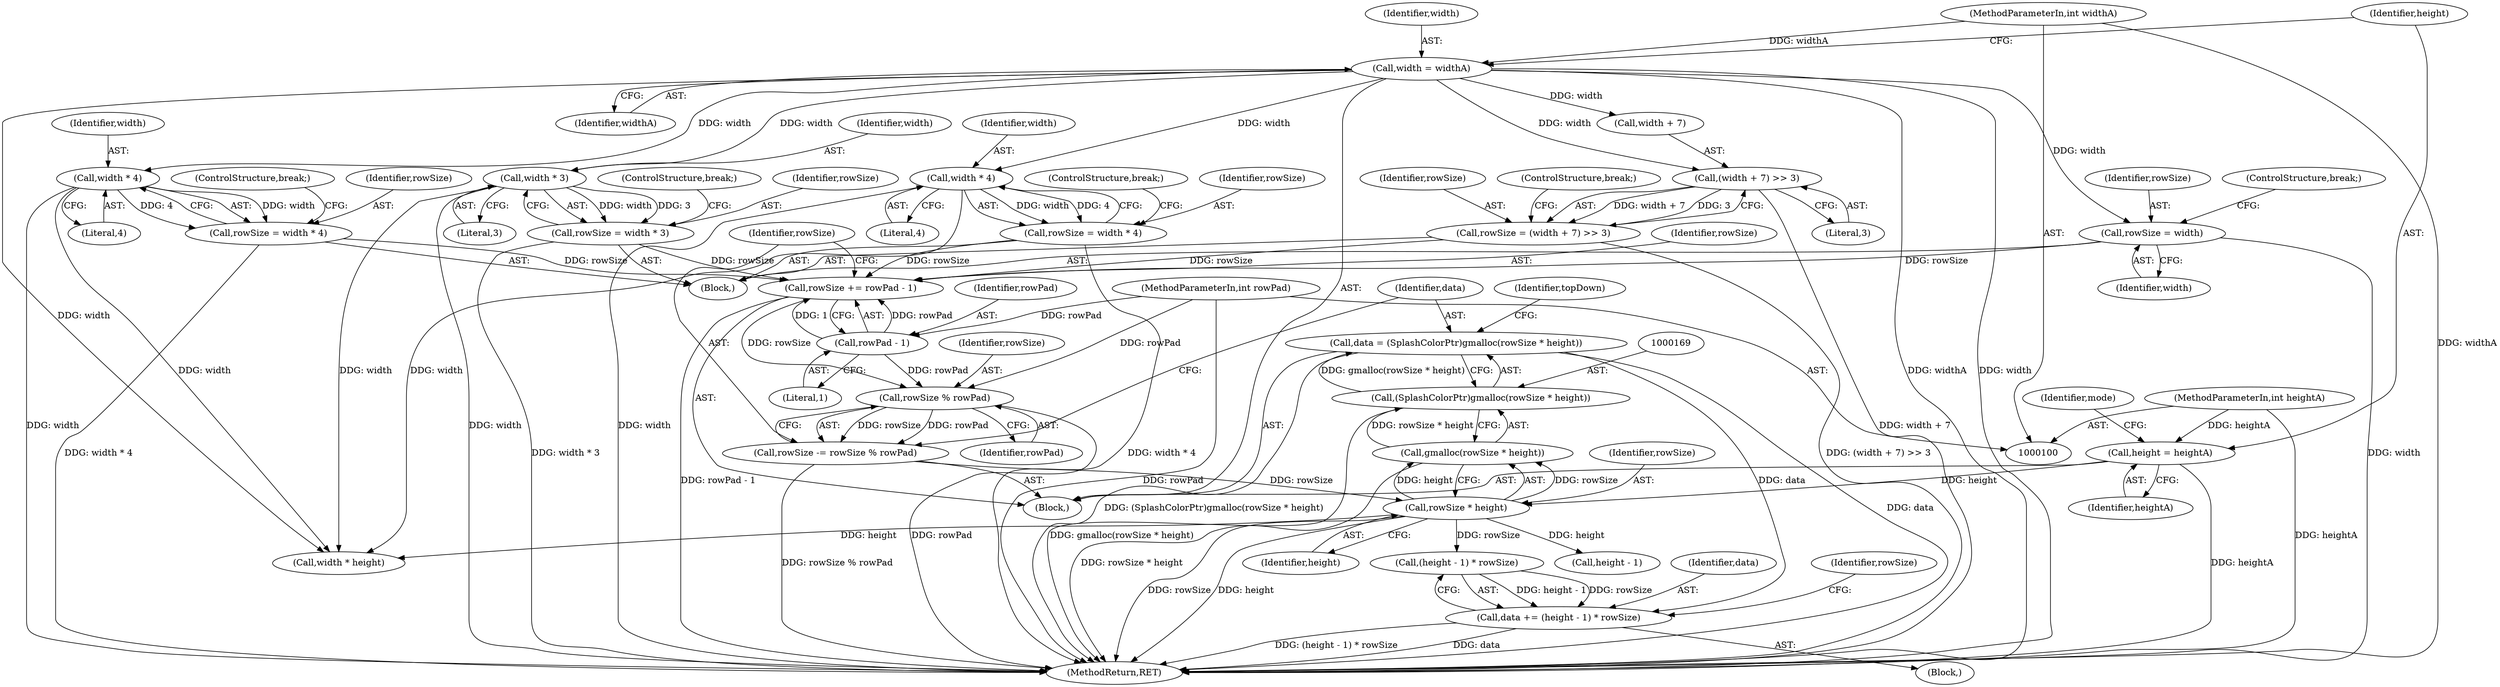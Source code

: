 digraph "1_poppler_9cf2325fb22f812b31858e519411f57747d39bd8_2@integer" {
"1000166" [label="(Call,data = (SplashColorPtr)gmalloc(rowSize * height))"];
"1000168" [label="(Call,(SplashColorPtr)gmalloc(rowSize * height))"];
"1000170" [label="(Call,gmalloc(rowSize * height))"];
"1000171" [label="(Call,rowSize * height)"];
"1000161" [label="(Call,rowSize -= rowSize % rowPad)"];
"1000163" [label="(Call,rowSize % rowPad)"];
"1000156" [label="(Call,rowSize += rowPad - 1)"];
"1000158" [label="(Call,rowPad - 1)"];
"1000103" [label="(MethodParameterIn,int rowPad)"];
"1000150" [label="(Call,rowSize = width * 4)"];
"1000152" [label="(Call,width * 4)"];
"1000108" [label="(Call,width = widthA)"];
"1000101" [label="(MethodParameterIn,int widthA)"];
"1000143" [label="(Call,rowSize = width * 4)"];
"1000145" [label="(Call,width * 4)"];
"1000121" [label="(Call,rowSize = (width + 7) >> 3)"];
"1000123" [label="(Call,(width + 7) >> 3)"];
"1000136" [label="(Call,rowSize = width * 3)"];
"1000138" [label="(Call,width * 3)"];
"1000130" [label="(Call,rowSize = width)"];
"1000111" [label="(Call,height = heightA)"];
"1000102" [label="(MethodParameterIn,int heightA)"];
"1000178" [label="(Call,data += (height - 1) * rowSize)"];
"1000165" [label="(Identifier,rowPad)"];
"1000140" [label="(Literal,3)"];
"1000197" [label="(Call,width * height)"];
"1000177" [label="(Block,)"];
"1000146" [label="(Identifier,width)"];
"1000112" [label="(Identifier,height)"];
"1000164" [label="(Identifier,rowSize)"];
"1000122" [label="(Identifier,rowSize)"];
"1000139" [label="(Identifier,width)"];
"1000176" [label="(Identifier,topDown)"];
"1000113" [label="(Identifier,heightA)"];
"1000179" [label="(Identifier,data)"];
"1000170" [label="(Call,gmalloc(rowSize * height))"];
"1000145" [label="(Call,width * 4)"];
"1000180" [label="(Call,(height - 1) * rowSize)"];
"1000166" [label="(Call,data = (SplashColorPtr)gmalloc(rowSize * height))"];
"1000152" [label="(Call,width * 4)"];
"1000111" [label="(Call,height = heightA)"];
"1000101" [label="(MethodParameterIn,int widthA)"];
"1000144" [label="(Identifier,rowSize)"];
"1000148" [label="(ControlStructure,break;)"];
"1000160" [label="(Literal,1)"];
"1000173" [label="(Identifier,height)"];
"1000147" [label="(Literal,4)"];
"1000128" [label="(ControlStructure,break;)"];
"1000107" [label="(Block,)"];
"1000205" [label="(MethodReturn,RET)"];
"1000158" [label="(Call,rowPad - 1)"];
"1000108" [label="(Call,width = widthA)"];
"1000133" [label="(ControlStructure,break;)"];
"1000154" [label="(Literal,4)"];
"1000103" [label="(MethodParameterIn,int rowPad)"];
"1000151" [label="(Identifier,rowSize)"];
"1000109" [label="(Identifier,width)"];
"1000186" [label="(Identifier,rowSize)"];
"1000181" [label="(Call,height - 1)"];
"1000110" [label="(Identifier,widthA)"];
"1000171" [label="(Call,rowSize * height)"];
"1000150" [label="(Call,rowSize = width * 4)"];
"1000136" [label="(Call,rowSize = width * 3)"];
"1000131" [label="(Identifier,rowSize)"];
"1000178" [label="(Call,data += (height - 1) * rowSize)"];
"1000138" [label="(Call,width * 3)"];
"1000115" [label="(Identifier,mode)"];
"1000137" [label="(Identifier,rowSize)"];
"1000167" [label="(Identifier,data)"];
"1000162" [label="(Identifier,rowSize)"];
"1000121" [label="(Call,rowSize = (width + 7) >> 3)"];
"1000153" [label="(Identifier,width)"];
"1000143" [label="(Call,rowSize = width * 4)"];
"1000155" [label="(ControlStructure,break;)"];
"1000130" [label="(Call,rowSize = width)"];
"1000123" [label="(Call,(width + 7) >> 3)"];
"1000102" [label="(MethodParameterIn,int heightA)"];
"1000161" [label="(Call,rowSize -= rowSize % rowPad)"];
"1000157" [label="(Identifier,rowSize)"];
"1000156" [label="(Call,rowSize += rowPad - 1)"];
"1000132" [label="(Identifier,width)"];
"1000127" [label="(Literal,3)"];
"1000168" [label="(Call,(SplashColorPtr)gmalloc(rowSize * height))"];
"1000159" [label="(Identifier,rowPad)"];
"1000124" [label="(Call,width + 7)"];
"1000141" [label="(ControlStructure,break;)"];
"1000119" [label="(Block,)"];
"1000172" [label="(Identifier,rowSize)"];
"1000163" [label="(Call,rowSize % rowPad)"];
"1000166" -> "1000107"  [label="AST: "];
"1000166" -> "1000168"  [label="CFG: "];
"1000167" -> "1000166"  [label="AST: "];
"1000168" -> "1000166"  [label="AST: "];
"1000176" -> "1000166"  [label="CFG: "];
"1000166" -> "1000205"  [label="DDG: (SplashColorPtr)gmalloc(rowSize * height)"];
"1000166" -> "1000205"  [label="DDG: data"];
"1000168" -> "1000166"  [label="DDG: gmalloc(rowSize * height)"];
"1000166" -> "1000178"  [label="DDG: data"];
"1000168" -> "1000170"  [label="CFG: "];
"1000169" -> "1000168"  [label="AST: "];
"1000170" -> "1000168"  [label="AST: "];
"1000168" -> "1000205"  [label="DDG: gmalloc(rowSize * height)"];
"1000170" -> "1000168"  [label="DDG: rowSize * height"];
"1000170" -> "1000171"  [label="CFG: "];
"1000171" -> "1000170"  [label="AST: "];
"1000170" -> "1000205"  [label="DDG: rowSize * height"];
"1000171" -> "1000170"  [label="DDG: rowSize"];
"1000171" -> "1000170"  [label="DDG: height"];
"1000171" -> "1000173"  [label="CFG: "];
"1000172" -> "1000171"  [label="AST: "];
"1000173" -> "1000171"  [label="AST: "];
"1000171" -> "1000205"  [label="DDG: rowSize"];
"1000171" -> "1000205"  [label="DDG: height"];
"1000161" -> "1000171"  [label="DDG: rowSize"];
"1000111" -> "1000171"  [label="DDG: height"];
"1000171" -> "1000181"  [label="DDG: height"];
"1000171" -> "1000180"  [label="DDG: rowSize"];
"1000171" -> "1000197"  [label="DDG: height"];
"1000161" -> "1000107"  [label="AST: "];
"1000161" -> "1000163"  [label="CFG: "];
"1000162" -> "1000161"  [label="AST: "];
"1000163" -> "1000161"  [label="AST: "];
"1000167" -> "1000161"  [label="CFG: "];
"1000161" -> "1000205"  [label="DDG: rowSize % rowPad"];
"1000163" -> "1000161"  [label="DDG: rowSize"];
"1000163" -> "1000161"  [label="DDG: rowPad"];
"1000163" -> "1000165"  [label="CFG: "];
"1000164" -> "1000163"  [label="AST: "];
"1000165" -> "1000163"  [label="AST: "];
"1000163" -> "1000205"  [label="DDG: rowPad"];
"1000156" -> "1000163"  [label="DDG: rowSize"];
"1000158" -> "1000163"  [label="DDG: rowPad"];
"1000103" -> "1000163"  [label="DDG: rowPad"];
"1000156" -> "1000107"  [label="AST: "];
"1000156" -> "1000158"  [label="CFG: "];
"1000157" -> "1000156"  [label="AST: "];
"1000158" -> "1000156"  [label="AST: "];
"1000162" -> "1000156"  [label="CFG: "];
"1000156" -> "1000205"  [label="DDG: rowPad - 1"];
"1000158" -> "1000156"  [label="DDG: rowPad"];
"1000158" -> "1000156"  [label="DDG: 1"];
"1000150" -> "1000156"  [label="DDG: rowSize"];
"1000143" -> "1000156"  [label="DDG: rowSize"];
"1000121" -> "1000156"  [label="DDG: rowSize"];
"1000136" -> "1000156"  [label="DDG: rowSize"];
"1000130" -> "1000156"  [label="DDG: rowSize"];
"1000158" -> "1000160"  [label="CFG: "];
"1000159" -> "1000158"  [label="AST: "];
"1000160" -> "1000158"  [label="AST: "];
"1000103" -> "1000158"  [label="DDG: rowPad"];
"1000103" -> "1000100"  [label="AST: "];
"1000103" -> "1000205"  [label="DDG: rowPad"];
"1000150" -> "1000119"  [label="AST: "];
"1000150" -> "1000152"  [label="CFG: "];
"1000151" -> "1000150"  [label="AST: "];
"1000152" -> "1000150"  [label="AST: "];
"1000155" -> "1000150"  [label="CFG: "];
"1000150" -> "1000205"  [label="DDG: width * 4"];
"1000152" -> "1000150"  [label="DDG: width"];
"1000152" -> "1000150"  [label="DDG: 4"];
"1000152" -> "1000154"  [label="CFG: "];
"1000153" -> "1000152"  [label="AST: "];
"1000154" -> "1000152"  [label="AST: "];
"1000152" -> "1000205"  [label="DDG: width"];
"1000108" -> "1000152"  [label="DDG: width"];
"1000152" -> "1000197"  [label="DDG: width"];
"1000108" -> "1000107"  [label="AST: "];
"1000108" -> "1000110"  [label="CFG: "];
"1000109" -> "1000108"  [label="AST: "];
"1000110" -> "1000108"  [label="AST: "];
"1000112" -> "1000108"  [label="CFG: "];
"1000108" -> "1000205"  [label="DDG: widthA"];
"1000108" -> "1000205"  [label="DDG: width"];
"1000101" -> "1000108"  [label="DDG: widthA"];
"1000108" -> "1000123"  [label="DDG: width"];
"1000108" -> "1000124"  [label="DDG: width"];
"1000108" -> "1000130"  [label="DDG: width"];
"1000108" -> "1000138"  [label="DDG: width"];
"1000108" -> "1000145"  [label="DDG: width"];
"1000108" -> "1000197"  [label="DDG: width"];
"1000101" -> "1000100"  [label="AST: "];
"1000101" -> "1000205"  [label="DDG: widthA"];
"1000143" -> "1000119"  [label="AST: "];
"1000143" -> "1000145"  [label="CFG: "];
"1000144" -> "1000143"  [label="AST: "];
"1000145" -> "1000143"  [label="AST: "];
"1000148" -> "1000143"  [label="CFG: "];
"1000143" -> "1000205"  [label="DDG: width * 4"];
"1000145" -> "1000143"  [label="DDG: width"];
"1000145" -> "1000143"  [label="DDG: 4"];
"1000145" -> "1000147"  [label="CFG: "];
"1000146" -> "1000145"  [label="AST: "];
"1000147" -> "1000145"  [label="AST: "];
"1000145" -> "1000205"  [label="DDG: width"];
"1000145" -> "1000197"  [label="DDG: width"];
"1000121" -> "1000119"  [label="AST: "];
"1000121" -> "1000123"  [label="CFG: "];
"1000122" -> "1000121"  [label="AST: "];
"1000123" -> "1000121"  [label="AST: "];
"1000128" -> "1000121"  [label="CFG: "];
"1000121" -> "1000205"  [label="DDG: (width + 7) >> 3"];
"1000123" -> "1000121"  [label="DDG: width + 7"];
"1000123" -> "1000121"  [label="DDG: 3"];
"1000123" -> "1000127"  [label="CFG: "];
"1000124" -> "1000123"  [label="AST: "];
"1000127" -> "1000123"  [label="AST: "];
"1000123" -> "1000205"  [label="DDG: width + 7"];
"1000136" -> "1000119"  [label="AST: "];
"1000136" -> "1000138"  [label="CFG: "];
"1000137" -> "1000136"  [label="AST: "];
"1000138" -> "1000136"  [label="AST: "];
"1000141" -> "1000136"  [label="CFG: "];
"1000136" -> "1000205"  [label="DDG: width * 3"];
"1000138" -> "1000136"  [label="DDG: width"];
"1000138" -> "1000136"  [label="DDG: 3"];
"1000138" -> "1000140"  [label="CFG: "];
"1000139" -> "1000138"  [label="AST: "];
"1000140" -> "1000138"  [label="AST: "];
"1000138" -> "1000205"  [label="DDG: width"];
"1000138" -> "1000197"  [label="DDG: width"];
"1000130" -> "1000119"  [label="AST: "];
"1000130" -> "1000132"  [label="CFG: "];
"1000131" -> "1000130"  [label="AST: "];
"1000132" -> "1000130"  [label="AST: "];
"1000133" -> "1000130"  [label="CFG: "];
"1000130" -> "1000205"  [label="DDG: width"];
"1000111" -> "1000107"  [label="AST: "];
"1000111" -> "1000113"  [label="CFG: "];
"1000112" -> "1000111"  [label="AST: "];
"1000113" -> "1000111"  [label="AST: "];
"1000115" -> "1000111"  [label="CFG: "];
"1000111" -> "1000205"  [label="DDG: heightA"];
"1000102" -> "1000111"  [label="DDG: heightA"];
"1000102" -> "1000100"  [label="AST: "];
"1000102" -> "1000205"  [label="DDG: heightA"];
"1000178" -> "1000177"  [label="AST: "];
"1000178" -> "1000180"  [label="CFG: "];
"1000179" -> "1000178"  [label="AST: "];
"1000180" -> "1000178"  [label="AST: "];
"1000186" -> "1000178"  [label="CFG: "];
"1000178" -> "1000205"  [label="DDG: data"];
"1000178" -> "1000205"  [label="DDG: (height - 1) * rowSize"];
"1000180" -> "1000178"  [label="DDG: height - 1"];
"1000180" -> "1000178"  [label="DDG: rowSize"];
}
